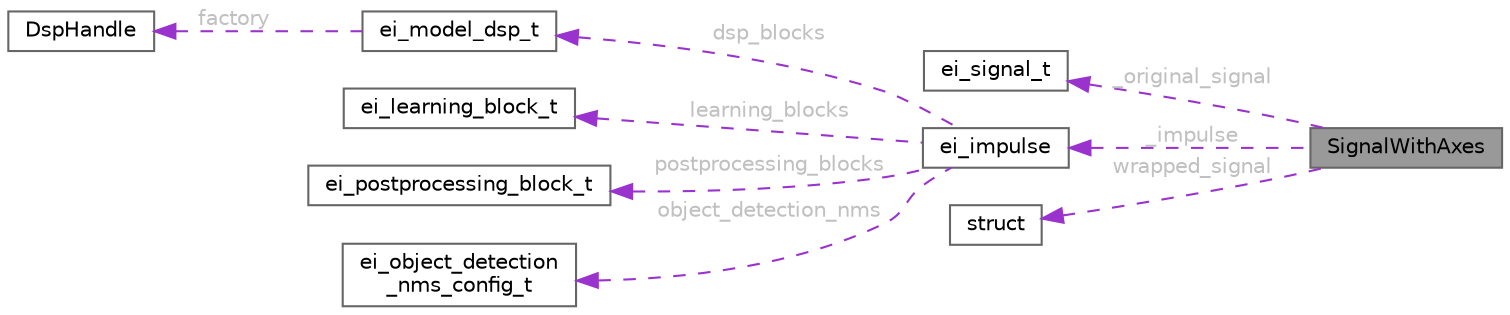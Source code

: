 digraph "SignalWithAxes"
{
 // LATEX_PDF_SIZE
  bgcolor="transparent";
  edge [fontname=Helvetica,fontsize=10,labelfontname=Helvetica,labelfontsize=10];
  node [fontname=Helvetica,fontsize=10,shape=box,height=0.2,width=0.4];
  rankdir="LR";
  Node1 [id="Node000001",label="SignalWithAxes",height=0.2,width=0.4,color="gray40", fillcolor="grey60", style="filled", fontcolor="black",tooltip=" "];
  Node2 -> Node1 [id="edge9_Node000001_Node000002",dir="back",color="darkorchid3",style="dashed",tooltip=" ",label=" _original_signal",fontcolor="grey" ];
  Node2 [id="Node000002",label="ei_signal_t",height=0.2,width=0.4,color="gray40", fillcolor="white", style="filled",URL="$structei__signal__t.html",tooltip="Holds the callback pointer for retrieving raw data and the length of data to be retrieved."];
  Node3 -> Node1 [id="edge10_Node000001_Node000003",dir="back",color="darkorchid3",style="dashed",tooltip=" ",label=" _impulse",fontcolor="grey" ];
  Node3 [id="Node000003",label="ei_impulse",height=0.2,width=0.4,color="gray40", fillcolor="white", style="filled",URL="$structei__impulse.html",tooltip=" "];
  Node4 -> Node3 [id="edge11_Node000003_Node000004",dir="back",color="darkorchid3",style="dashed",tooltip=" ",label=" dsp_blocks",fontcolor="grey" ];
  Node4 [id="Node000004",label="ei_model_dsp_t",height=0.2,width=0.4,color="gray40", fillcolor="white", style="filled",URL="$structei__model__dsp__t.html",tooltip=" "];
  Node5 -> Node4 [id="edge12_Node000004_Node000005",dir="back",color="darkorchid3",style="dashed",tooltip=" ",label=" factory",fontcolor="grey" ];
  Node5 [id="Node000005",label="DspHandle",height=0.2,width=0.4,color="gray40", fillcolor="white", style="filled",URL="$class_dsp_handle.html",tooltip=" "];
  Node6 -> Node3 [id="edge13_Node000003_Node000006",dir="back",color="darkorchid3",style="dashed",tooltip=" ",label=" learning_blocks",fontcolor="grey" ];
  Node6 [id="Node000006",label="ei_learning_block_t",height=0.2,width=0.4,color="gray40", fillcolor="white", style="filled",URL="$structei__learning__block__t.html",tooltip=" "];
  Node7 -> Node3 [id="edge14_Node000003_Node000007",dir="back",color="darkorchid3",style="dashed",tooltip=" ",label=" postprocessing_blocks",fontcolor="grey" ];
  Node7 [id="Node000007",label="ei_postprocessing_block_t",height=0.2,width=0.4,color="gray40", fillcolor="white", style="filled",URL="$structei__postprocessing__block__t.html",tooltip=" "];
  Node8 -> Node3 [id="edge15_Node000003_Node000008",dir="back",color="darkorchid3",style="dashed",tooltip=" ",label=" object_detection_nms",fontcolor="grey" ];
  Node8 [id="Node000008",label="ei_object_detection\l_nms_config_t",height=0.2,width=0.4,color="gray40", fillcolor="white", style="filled",URL="$structei__object__detection__nms__config__t.html",tooltip=" "];
  Node9 -> Node1 [id="edge16_Node000001_Node000009",dir="back",color="darkorchid3",style="dashed",tooltip=" ",label=" wrapped_signal",fontcolor="grey" ];
  Node9 [id="Node000009",label="struct",height=0.2,width=0.4,color="gray40", fillcolor="white", style="filled",tooltip=" "];
}
